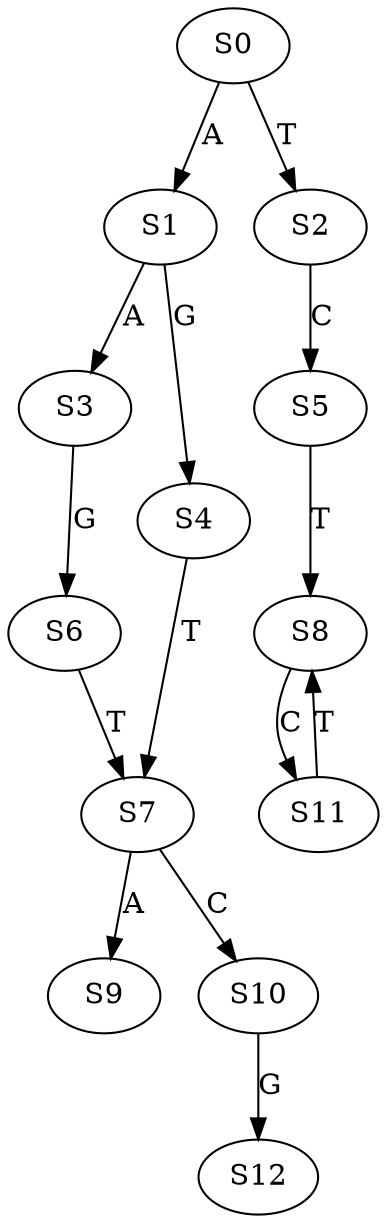 strict digraph  {
	S0 -> S1 [ label = A ];
	S0 -> S2 [ label = T ];
	S1 -> S3 [ label = A ];
	S1 -> S4 [ label = G ];
	S2 -> S5 [ label = C ];
	S3 -> S6 [ label = G ];
	S4 -> S7 [ label = T ];
	S5 -> S8 [ label = T ];
	S6 -> S7 [ label = T ];
	S7 -> S9 [ label = A ];
	S7 -> S10 [ label = C ];
	S8 -> S11 [ label = C ];
	S10 -> S12 [ label = G ];
	S11 -> S8 [ label = T ];
}
